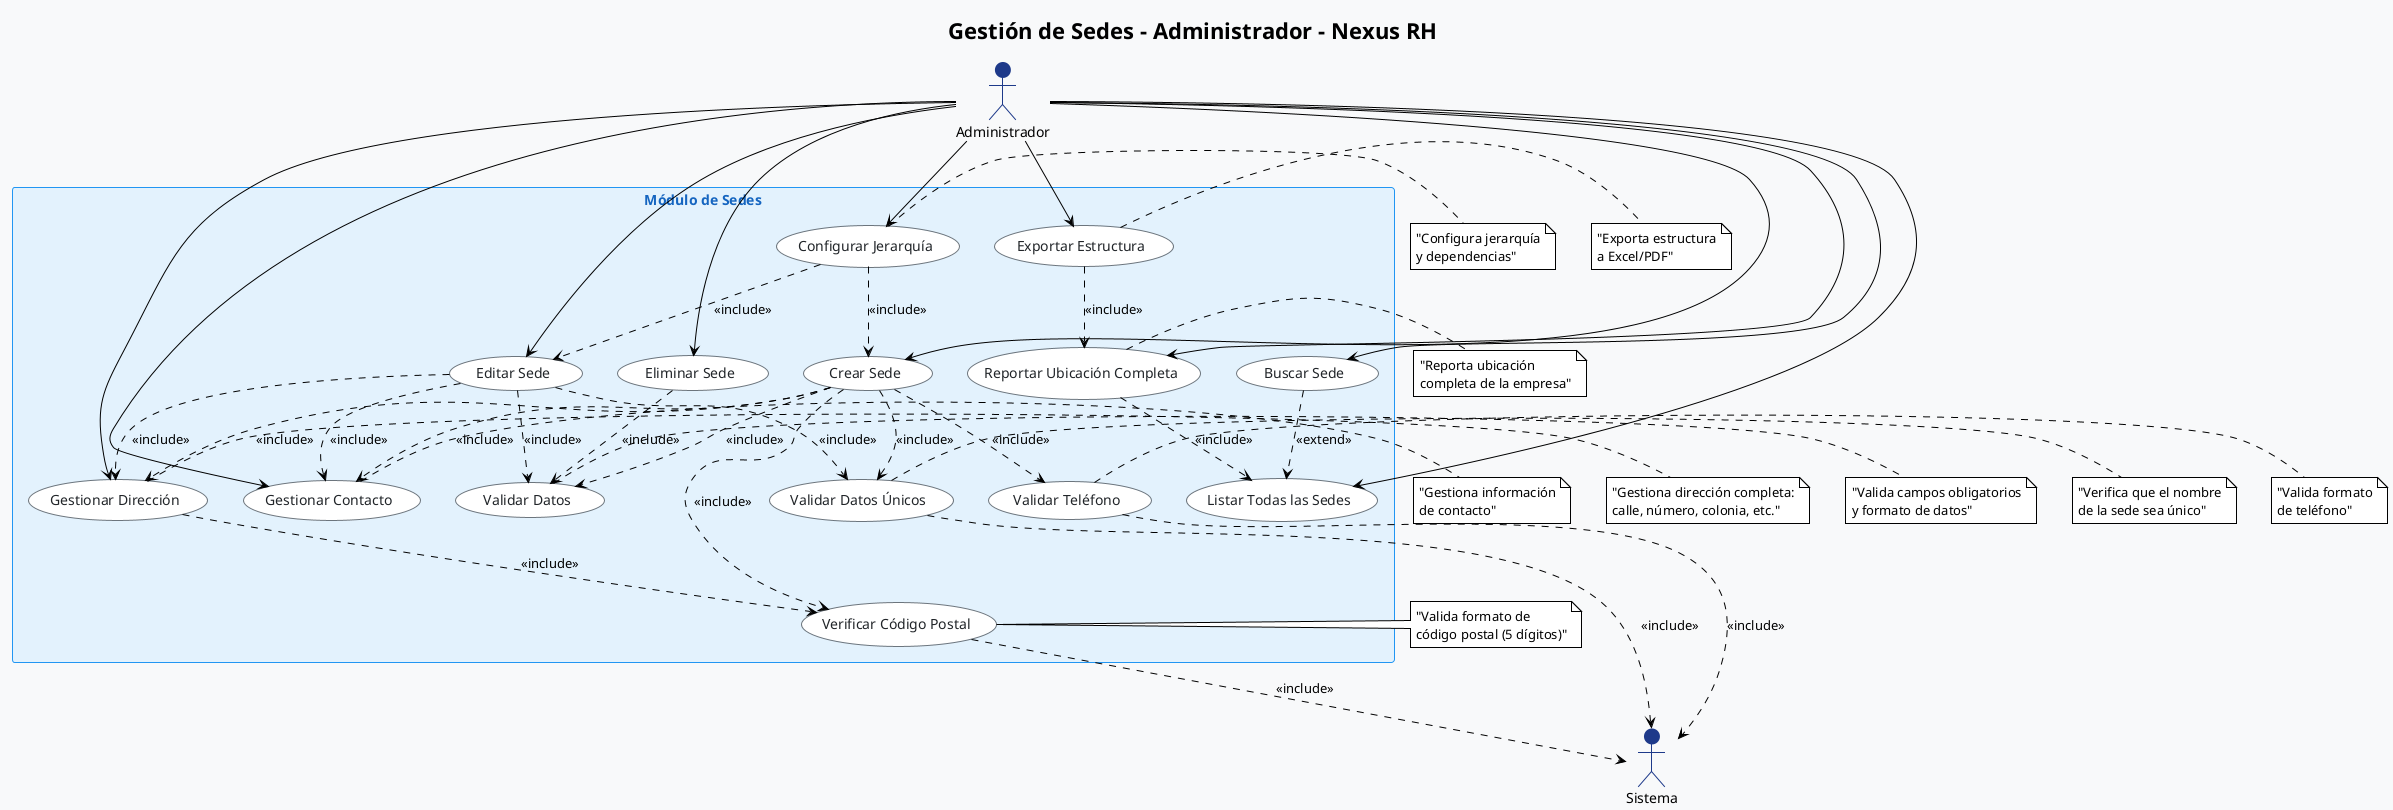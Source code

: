 @startuml "Nexus RH - Gestión de Sedes - Administrador"
!theme plain
skinparam backgroundColor #F8F9FA
skinparam actor {
    BackgroundColor #1e3a8a
    BorderColor #1e3a8a
    FontColor #000000
}
skinparam usecase {
    BackgroundColor #FFFFFF
    BorderColor #6c757d
    FontColor #212529
}
skinparam rectangle {
    BackgroundColor #E3F2FD
    BorderColor #2196F3
    FontColor #1565C0
}

title "Gestión de Sedes - Administrador - Nexus RH"

actor Administrador
actor Sistema

rectangle "Módulo de Sedes" {
    usecase "Crear Sede" as UC1
    usecase "Editar Sede" as UC2
    usecase "Eliminar Sede" as UC3
    usecase "Listar Todas las Sedes" as UC4
    usecase "Buscar Sede" as UC5
    usecase "Gestionar Dirección" as UC6
    usecase "Validar Datos Únicos" as UC7
    usecase "Gestionar Contacto" as UC8
    usecase "Reportar Ubicación Completa" as UC9
    usecase "Validar Datos" as UC10
    usecase "Verificar Código Postal" as UC11
    usecase "Validar Teléfono" as UC12
    usecase "Exportar Estructura" as UC13
    usecase "Configurar Jerarquía" as UC14
}

' Relaciones principales del Administrador
Administrador --> UC1
Administrador --> UC2
Administrador --> UC3
Administrador --> UC4
Administrador --> UC5
Administrador --> UC6
Administrador --> UC8
Administrador --> UC9
Administrador --> UC13
Administrador --> UC14

' Relaciones internas
UC1 ..> UC7 : <<include>>
UC1 ..> UC10 : <<include>>
UC1 ..> UC6 : <<include>>
UC1 ..> UC8 : <<include>>
UC1 ..> UC11 : <<include>>
UC1 ..> UC12 : <<include>>

UC2 ..> UC7 : <<include>>
UC2 ..> UC10 : <<include>>
UC2 ..> UC6 : <<include>>
UC2 ..> UC8 : <<include>>

UC3 ..> UC10 : <<include>>

UC5 ..> UC4 : <<extend>>

UC6 ..> UC11 : <<include>>

UC7 ..> Sistema : <<include>>

UC9 ..> UC4 : <<include>>
UC13 ..> UC9 : <<include>>
UC14 ..> UC1 : <<include>>
UC14 ..> UC2 : <<include>>

UC11 ..> Sistema : <<include>>
UC12 ..> Sistema : <<include>>

' Notas explicativas
note right of UC7 : "Verifica que el nombre\nde la sede sea único"
note right of UC10 : "Valida campos obligatorios\ny formato de datos"
note right of UC11 : "Valida formato de\ncódigo postal (5 dígitos)"
note right of UC12 : "Valida formato\nde teléfono"
note right of UC6 : "Gestiona dirección completa:\ncalle, número, colonia, etc."
note right of UC8 : "Gestiona información\nde contacto"
note right of UC9 : "Reporta ubicación\ncompleta de la empresa"
note right of UC13 : "Exporta estructura\na Excel/PDF"
note right of UC14 : "Configura jerarquía\ny dependencias"

@enduml 